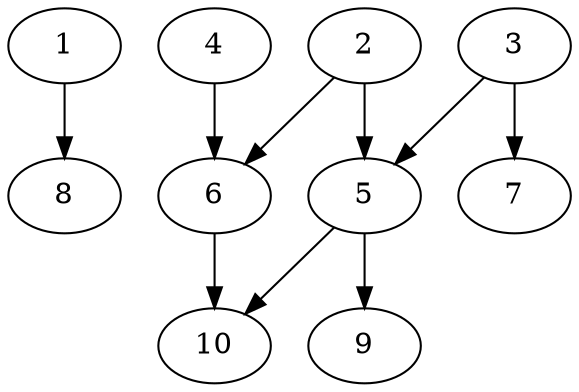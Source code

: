 // DAG automatically generated by daggen at Thu Oct  3 13:58:05 2019
// ./daggen --dot -n 10 --ccr 0.4 --fat 0.7 --regular 0.7 --density 0.5 --mindata 5242880 --maxdata 52428800 
digraph G {
  1 [size="19328000", alpha="0.09", expect_size="7731200"] 
  1 -> 8 [size ="7731200"]
  2 [size="20456960", alpha="0.18", expect_size="8182784"] 
  2 -> 5 [size ="8182784"]
  2 -> 6 [size ="8182784"]
  3 [size="19251200", alpha="0.01", expect_size="7700480"] 
  3 -> 5 [size ="7700480"]
  3 -> 7 [size ="7700480"]
  4 [size="86092800", alpha="0.13", expect_size="34437120"] 
  4 -> 6 [size ="34437120"]
  5 [size="118248960", alpha="0.13", expect_size="47299584"] 
  5 -> 9 [size ="47299584"]
  5 -> 10 [size ="47299584"]
  6 [size="19686400", alpha="0.13", expect_size="7874560"] 
  6 -> 10 [size ="7874560"]
  7 [size="76011520", alpha="0.18", expect_size="30404608"] 
  8 [size="43481600", alpha="0.15", expect_size="17392640"] 
  9 [size="42260480", alpha="0.02", expect_size="16904192"] 
  10 [size="26598400", alpha="0.10", expect_size="10639360"] 
}
